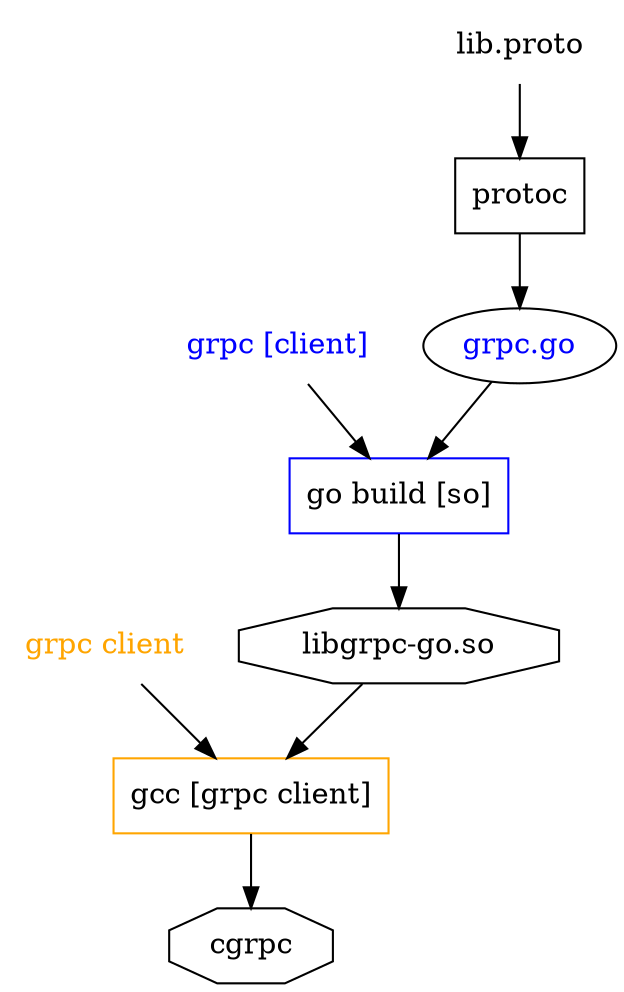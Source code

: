 strict digraph {
// Node definitions.
"go build [so]" [
shape=box
color=blue
];
"libgrpc-go.so" [shape=octagon];
"gcc [grpc client]" [
shape=box
color=orange
];
"grpc [client]" [
shape=plaintext
fontcolor=blue
];
"grpc.go" [fontcolor=blue];
"lib.proto" [shape=plaintext];
protoc [shape=box];
"grpc client" [
shape=plaintext
fontcolor=orange
];
cgrpc [shape=octagon];

// Edge definitions.
"go build [so]" -> "libgrpc-go.so";
"libgrpc-go.so" -> "gcc [grpc client]";
"gcc [grpc client]" -> cgrpc;
"grpc [client]" -> "go build [so]";
"grpc.go" -> "go build [so]";
"lib.proto" -> protoc;
protoc -> "grpc.go";
"grpc client" -> "gcc [grpc client]";
}